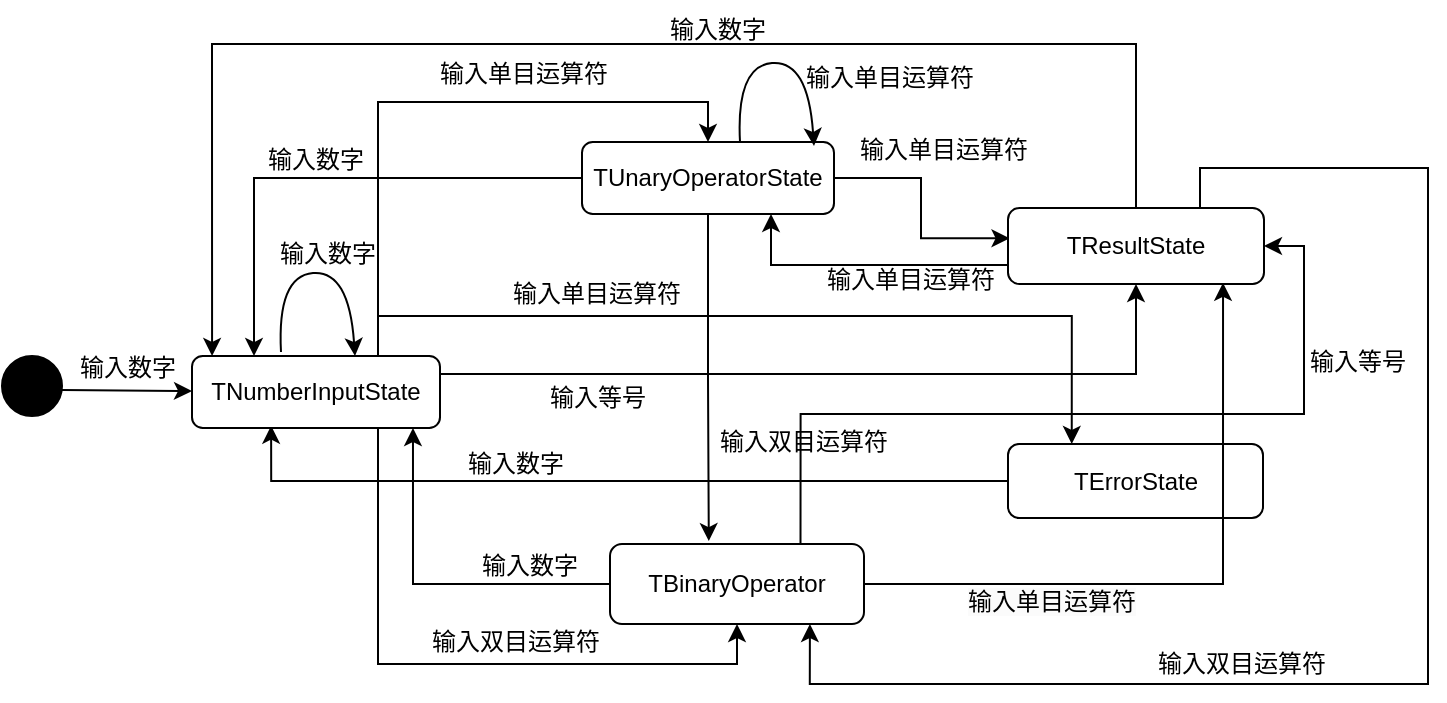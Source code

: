 <mxfile version="21.4.0" type="github">
  <diagram name="第 1 页" id="b3edpHO0o_XBkNvwWTvV">
    <mxGraphModel dx="819" dy="455" grid="0" gridSize="10" guides="1" tooltips="1" connect="1" arrows="1" fold="1" page="1" pageScale="1" pageWidth="827" pageHeight="1169" math="0" shadow="0">
      <root>
        <mxCell id="0" />
        <mxCell id="1" parent="0" />
        <mxCell id="Rt7cz5hr1q7wc7oKEFNd-46" style="edgeStyle=orthogonalEdgeStyle;rounded=0;orthogonalLoop=1;jettySize=auto;html=1;exitX=0;exitY=0.5;exitDx=0;exitDy=0;entryX=0.319;entryY=0.968;entryDx=0;entryDy=0;entryPerimeter=0;" edge="1" parent="1" source="Rt7cz5hr1q7wc7oKEFNd-10" target="Rt7cz5hr1q7wc7oKEFNd-2">
          <mxGeometry relative="1" as="geometry" />
        </mxCell>
        <mxCell id="Rt7cz5hr1q7wc7oKEFNd-10" value="TErrorState" style="rounded=1;whiteSpace=wrap;html=1;" vertex="1" parent="1">
          <mxGeometry x="670" y="297" width="127.5" height="37" as="geometry" />
        </mxCell>
        <mxCell id="Rt7cz5hr1q7wc7oKEFNd-16" style="edgeStyle=orthogonalEdgeStyle;rounded=0;orthogonalLoop=1;jettySize=auto;html=1;exitX=0.75;exitY=0;exitDx=0;exitDy=0;entryX=0.5;entryY=0;entryDx=0;entryDy=0;" edge="1" parent="1" source="Rt7cz5hr1q7wc7oKEFNd-2" target="Rt7cz5hr1q7wc7oKEFNd-6">
          <mxGeometry relative="1" as="geometry" />
        </mxCell>
        <mxCell id="Rt7cz5hr1q7wc7oKEFNd-18" style="edgeStyle=orthogonalEdgeStyle;rounded=0;orthogonalLoop=1;jettySize=auto;html=1;exitX=1;exitY=0.25;exitDx=0;exitDy=0;" edge="1" parent="1" source="Rt7cz5hr1q7wc7oKEFNd-2" target="Rt7cz5hr1q7wc7oKEFNd-9">
          <mxGeometry relative="1" as="geometry" />
        </mxCell>
        <mxCell id="Rt7cz5hr1q7wc7oKEFNd-19" style="edgeStyle=orthogonalEdgeStyle;rounded=0;orthogonalLoop=1;jettySize=auto;html=1;exitX=0.75;exitY=0;exitDx=0;exitDy=0;entryX=0.25;entryY=0;entryDx=0;entryDy=0;" edge="1" parent="1" source="Rt7cz5hr1q7wc7oKEFNd-2" target="Rt7cz5hr1q7wc7oKEFNd-10">
          <mxGeometry relative="1" as="geometry" />
        </mxCell>
        <mxCell id="Rt7cz5hr1q7wc7oKEFNd-20" style="edgeStyle=orthogonalEdgeStyle;rounded=0;orthogonalLoop=1;jettySize=auto;html=1;exitX=0.75;exitY=1;exitDx=0;exitDy=0;entryX=0.5;entryY=1;entryDx=0;entryDy=0;" edge="1" parent="1" source="Rt7cz5hr1q7wc7oKEFNd-2" target="Rt7cz5hr1q7wc7oKEFNd-7">
          <mxGeometry relative="1" as="geometry" />
        </mxCell>
        <mxCell id="Rt7cz5hr1q7wc7oKEFNd-2" value="TNumberInputState" style="rounded=1;whiteSpace=wrap;html=1;" vertex="1" parent="1">
          <mxGeometry x="262" y="253" width="124" height="36" as="geometry" />
        </mxCell>
        <mxCell id="Rt7cz5hr1q7wc7oKEFNd-4" value="" style="ellipse;fillColor=strokeColor;html=1;" vertex="1" parent="1">
          <mxGeometry x="167" y="253" width="30" height="30" as="geometry" />
        </mxCell>
        <mxCell id="Rt7cz5hr1q7wc7oKEFNd-26" style="edgeStyle=orthogonalEdgeStyle;rounded=0;orthogonalLoop=1;jettySize=auto;html=1;exitX=1;exitY=0.5;exitDx=0;exitDy=0;entryX=0.006;entryY=0.398;entryDx=0;entryDy=0;entryPerimeter=0;" edge="1" parent="1" source="Rt7cz5hr1q7wc7oKEFNd-6" target="Rt7cz5hr1q7wc7oKEFNd-9">
          <mxGeometry relative="1" as="geometry" />
        </mxCell>
        <mxCell id="Rt7cz5hr1q7wc7oKEFNd-28" style="edgeStyle=orthogonalEdgeStyle;rounded=0;orthogonalLoop=1;jettySize=auto;html=1;exitX=0.5;exitY=1;exitDx=0;exitDy=0;entryX=0.389;entryY=-0.036;entryDx=0;entryDy=0;entryPerimeter=0;" edge="1" parent="1" source="Rt7cz5hr1q7wc7oKEFNd-6" target="Rt7cz5hr1q7wc7oKEFNd-7">
          <mxGeometry relative="1" as="geometry" />
        </mxCell>
        <mxCell id="Rt7cz5hr1q7wc7oKEFNd-37" style="edgeStyle=orthogonalEdgeStyle;rounded=0;orthogonalLoop=1;jettySize=auto;html=1;exitX=0;exitY=0.5;exitDx=0;exitDy=0;entryX=0.25;entryY=0;entryDx=0;entryDy=0;" edge="1" parent="1" source="Rt7cz5hr1q7wc7oKEFNd-6" target="Rt7cz5hr1q7wc7oKEFNd-2">
          <mxGeometry relative="1" as="geometry" />
        </mxCell>
        <mxCell id="Rt7cz5hr1q7wc7oKEFNd-6" value="TUnaryOperatorState" style="rounded=1;whiteSpace=wrap;html=1;" vertex="1" parent="1">
          <mxGeometry x="457" y="146" width="126" height="36" as="geometry" />
        </mxCell>
        <mxCell id="Rt7cz5hr1q7wc7oKEFNd-31" style="edgeStyle=orthogonalEdgeStyle;rounded=0;orthogonalLoop=1;jettySize=auto;html=1;exitX=1;exitY=0.5;exitDx=0;exitDy=0;entryX=0.84;entryY=0.985;entryDx=0;entryDy=0;entryPerimeter=0;" edge="1" parent="1" source="Rt7cz5hr1q7wc7oKEFNd-7" target="Rt7cz5hr1q7wc7oKEFNd-9">
          <mxGeometry relative="1" as="geometry" />
        </mxCell>
        <mxCell id="Rt7cz5hr1q7wc7oKEFNd-33" style="edgeStyle=orthogonalEdgeStyle;rounded=0;orthogonalLoop=1;jettySize=auto;html=1;exitX=0.75;exitY=0;exitDx=0;exitDy=0;entryX=1;entryY=0.5;entryDx=0;entryDy=0;" edge="1" parent="1" source="Rt7cz5hr1q7wc7oKEFNd-7" target="Rt7cz5hr1q7wc7oKEFNd-9">
          <mxGeometry relative="1" as="geometry" />
        </mxCell>
        <mxCell id="Rt7cz5hr1q7wc7oKEFNd-35" style="edgeStyle=orthogonalEdgeStyle;rounded=0;orthogonalLoop=1;jettySize=auto;html=1;exitX=0;exitY=0.5;exitDx=0;exitDy=0;entryX=0.891;entryY=1;entryDx=0;entryDy=0;entryPerimeter=0;" edge="1" parent="1" source="Rt7cz5hr1q7wc7oKEFNd-7" target="Rt7cz5hr1q7wc7oKEFNd-2">
          <mxGeometry relative="1" as="geometry" />
        </mxCell>
        <mxCell id="Rt7cz5hr1q7wc7oKEFNd-7" value="TBinaryOperator" style="rounded=1;whiteSpace=wrap;html=1;" vertex="1" parent="1">
          <mxGeometry x="471" y="347" width="127" height="40" as="geometry" />
        </mxCell>
        <mxCell id="Rt7cz5hr1q7wc7oKEFNd-39" style="edgeStyle=orthogonalEdgeStyle;rounded=0;orthogonalLoop=1;jettySize=auto;html=1;exitX=0.5;exitY=0;exitDx=0;exitDy=0;entryX=0.081;entryY=0;entryDx=0;entryDy=0;entryPerimeter=0;" edge="1" parent="1" source="Rt7cz5hr1q7wc7oKEFNd-9" target="Rt7cz5hr1q7wc7oKEFNd-2">
          <mxGeometry relative="1" as="geometry">
            <mxPoint x="272" y="14" as="targetPoint" />
            <Array as="points">
              <mxPoint x="734" y="97" />
              <mxPoint x="272" y="97" />
            </Array>
          </mxGeometry>
        </mxCell>
        <mxCell id="Rt7cz5hr1q7wc7oKEFNd-41" style="edgeStyle=orthogonalEdgeStyle;rounded=0;orthogonalLoop=1;jettySize=auto;html=1;exitX=0;exitY=0.75;exitDx=0;exitDy=0;entryX=0.75;entryY=1;entryDx=0;entryDy=0;" edge="1" parent="1" source="Rt7cz5hr1q7wc7oKEFNd-9" target="Rt7cz5hr1q7wc7oKEFNd-6">
          <mxGeometry relative="1" as="geometry" />
        </mxCell>
        <mxCell id="Rt7cz5hr1q7wc7oKEFNd-44" style="edgeStyle=orthogonalEdgeStyle;rounded=0;orthogonalLoop=1;jettySize=auto;html=1;exitX=0.75;exitY=0;exitDx=0;exitDy=0;entryX=0.787;entryY=1;entryDx=0;entryDy=0;entryPerimeter=0;" edge="1" parent="1" source="Rt7cz5hr1q7wc7oKEFNd-9" target="Rt7cz5hr1q7wc7oKEFNd-7">
          <mxGeometry relative="1" as="geometry">
            <mxPoint x="895" y="430" as="targetPoint" />
            <Array as="points">
              <mxPoint x="766" y="159" />
              <mxPoint x="880" y="159" />
              <mxPoint x="880" y="417" />
              <mxPoint x="571" y="417" />
            </Array>
          </mxGeometry>
        </mxCell>
        <mxCell id="Rt7cz5hr1q7wc7oKEFNd-9" value="TResultState" style="rounded=1;whiteSpace=wrap;html=1;" vertex="1" parent="1">
          <mxGeometry x="670" y="179" width="128" height="38" as="geometry" />
        </mxCell>
        <mxCell id="Rt7cz5hr1q7wc7oKEFNd-11" value="" style="endArrow=classic;html=1;rounded=0;" edge="1" parent="1" target="Rt7cz5hr1q7wc7oKEFNd-2">
          <mxGeometry width="50" height="50" relative="1" as="geometry">
            <mxPoint x="197" y="270" as="sourcePoint" />
            <mxPoint x="247" y="220" as="targetPoint" />
          </mxGeometry>
        </mxCell>
        <mxCell id="Rt7cz5hr1q7wc7oKEFNd-21" value="输入数字" style="text;html=1;strokeColor=none;fillColor=none;align=center;verticalAlign=middle;whiteSpace=wrap;rounded=0;" vertex="1" parent="1">
          <mxGeometry x="200" y="244" width="60" height="30" as="geometry" />
        </mxCell>
        <mxCell id="Rt7cz5hr1q7wc7oKEFNd-22" value="输入单目运算符" style="text;html=1;strokeColor=none;fillColor=none;align=center;verticalAlign=middle;whiteSpace=wrap;rounded=0;" vertex="1" parent="1">
          <mxGeometry x="381" y="97" width="94" height="30" as="geometry" />
        </mxCell>
        <mxCell id="Rt7cz5hr1q7wc7oKEFNd-23" value="输入单目运算符" style="text;html=1;strokeColor=none;fillColor=none;align=center;verticalAlign=middle;whiteSpace=wrap;rounded=0;" vertex="1" parent="1">
          <mxGeometry x="417" y="207" width="95" height="30" as="geometry" />
        </mxCell>
        <mxCell id="Rt7cz5hr1q7wc7oKEFNd-24" value="输入等号" style="text;html=1;strokeColor=none;fillColor=none;align=center;verticalAlign=middle;whiteSpace=wrap;rounded=0;" vertex="1" parent="1">
          <mxGeometry x="434.5" y="259" width="60" height="30" as="geometry" />
        </mxCell>
        <mxCell id="Rt7cz5hr1q7wc7oKEFNd-25" value="输入双目运算符" style="text;html=1;strokeColor=none;fillColor=none;align=center;verticalAlign=middle;whiteSpace=wrap;rounded=0;" vertex="1" parent="1">
          <mxGeometry x="373" y="381" width="102" height="30" as="geometry" />
        </mxCell>
        <mxCell id="Rt7cz5hr1q7wc7oKEFNd-27" value="输入单目运算符" style="text;html=1;strokeColor=none;fillColor=none;align=center;verticalAlign=middle;whiteSpace=wrap;rounded=0;" vertex="1" parent="1">
          <mxGeometry x="591" y="135" width="94" height="30" as="geometry" />
        </mxCell>
        <mxCell id="Rt7cz5hr1q7wc7oKEFNd-29" value="输入双目运算符" style="text;html=1;strokeColor=none;fillColor=none;align=center;verticalAlign=middle;whiteSpace=wrap;rounded=0;" vertex="1" parent="1">
          <mxGeometry x="522" y="285" width="92" height="21" as="geometry" />
        </mxCell>
        <mxCell id="Rt7cz5hr1q7wc7oKEFNd-32" value="&lt;span style=&quot;color: rgb(0, 0, 0); font-family: Helvetica; font-size: 12px; font-style: normal; font-variant-ligatures: normal; font-variant-caps: normal; font-weight: 400; letter-spacing: normal; orphans: 2; text-align: center; text-indent: 0px; text-transform: none; widows: 2; word-spacing: 0px; -webkit-text-stroke-width: 0px; background-color: rgb(251, 251, 251); text-decoration-thickness: initial; text-decoration-style: initial; text-decoration-color: initial; float: none; display: inline !important;&quot;&gt;输入单目运算符&lt;/span&gt;" style="text;whiteSpace=wrap;html=1;" vertex="1" parent="1">
          <mxGeometry x="648.001" y="361.999" width="112" height="36" as="geometry" />
        </mxCell>
        <mxCell id="Rt7cz5hr1q7wc7oKEFNd-34" value="输入等号" style="text;html=1;strokeColor=none;fillColor=none;align=center;verticalAlign=middle;whiteSpace=wrap;rounded=0;" vertex="1" parent="1">
          <mxGeometry x="815" y="241" width="60" height="30" as="geometry" />
        </mxCell>
        <mxCell id="Rt7cz5hr1q7wc7oKEFNd-36" value="输入数字" style="text;html=1;strokeColor=none;fillColor=none;align=center;verticalAlign=middle;whiteSpace=wrap;rounded=0;" vertex="1" parent="1">
          <mxGeometry x="401" y="343" width="60" height="30" as="geometry" />
        </mxCell>
        <mxCell id="Rt7cz5hr1q7wc7oKEFNd-38" value="输入数字" style="text;html=1;strokeColor=none;fillColor=none;align=center;verticalAlign=middle;whiteSpace=wrap;rounded=0;" vertex="1" parent="1">
          <mxGeometry x="294" y="140" width="60" height="30" as="geometry" />
        </mxCell>
        <mxCell id="Rt7cz5hr1q7wc7oKEFNd-40" value="输入数字" style="text;html=1;strokeColor=none;fillColor=none;align=center;verticalAlign=middle;whiteSpace=wrap;rounded=0;" vertex="1" parent="1">
          <mxGeometry x="494.5" y="75" width="60" height="30" as="geometry" />
        </mxCell>
        <mxCell id="Rt7cz5hr1q7wc7oKEFNd-42" value="输入单目运算符" style="text;html=1;strokeColor=none;fillColor=none;align=center;verticalAlign=middle;whiteSpace=wrap;rounded=0;" vertex="1" parent="1">
          <mxGeometry x="576" y="200" width="91" height="30" as="geometry" />
        </mxCell>
        <mxCell id="Rt7cz5hr1q7wc7oKEFNd-45" value="输入双目运算符" style="text;html=1;strokeColor=none;fillColor=none;align=center;verticalAlign=middle;whiteSpace=wrap;rounded=0;" vertex="1" parent="1">
          <mxGeometry x="743" y="392" width="88" height="30" as="geometry" />
        </mxCell>
        <mxCell id="Rt7cz5hr1q7wc7oKEFNd-47" value="输入数字" style="text;html=1;strokeColor=none;fillColor=none;align=center;verticalAlign=middle;whiteSpace=wrap;rounded=0;" vertex="1" parent="1">
          <mxGeometry x="394" y="292" width="60" height="30" as="geometry" />
        </mxCell>
        <mxCell id="Rt7cz5hr1q7wc7oKEFNd-48" value="" style="curved=1;endArrow=classic;html=1;rounded=0;movable=1;resizable=1;rotatable=1;deletable=1;editable=1;locked=0;connectable=1;" edge="1" parent="1">
          <mxGeometry width="50" height="50" relative="1" as="geometry">
            <mxPoint x="536" y="146" as="sourcePoint" />
            <mxPoint x="573" y="148" as="targetPoint" />
            <Array as="points">
              <mxPoint x="534" y="108" />
              <mxPoint x="570" y="105" />
            </Array>
          </mxGeometry>
        </mxCell>
        <mxCell id="Rt7cz5hr1q7wc7oKEFNd-50" value="输入单目运算符" style="text;html=1;strokeColor=none;fillColor=none;align=center;verticalAlign=middle;whiteSpace=wrap;rounded=0;" vertex="1" parent="1">
          <mxGeometry x="564" y="99" width="94" height="30" as="geometry" />
        </mxCell>
        <mxCell id="Rt7cz5hr1q7wc7oKEFNd-56" value="" style="curved=1;endArrow=classic;html=1;rounded=0;movable=1;resizable=1;rotatable=1;deletable=1;editable=1;locked=0;connectable=1;" edge="1" parent="1">
          <mxGeometry width="50" height="50" relative="1" as="geometry">
            <mxPoint x="306.5" y="251" as="sourcePoint" />
            <mxPoint x="343.5" y="253" as="targetPoint" />
            <Array as="points">
              <mxPoint x="304.5" y="213" />
              <mxPoint x="340.5" y="210" />
            </Array>
          </mxGeometry>
        </mxCell>
        <mxCell id="Rt7cz5hr1q7wc7oKEFNd-57" value="输入数字" style="text;html=1;strokeColor=none;fillColor=none;align=center;verticalAlign=middle;whiteSpace=wrap;rounded=0;" vertex="1" parent="1">
          <mxGeometry x="300" y="187" width="60" height="30" as="geometry" />
        </mxCell>
      </root>
    </mxGraphModel>
  </diagram>
</mxfile>
